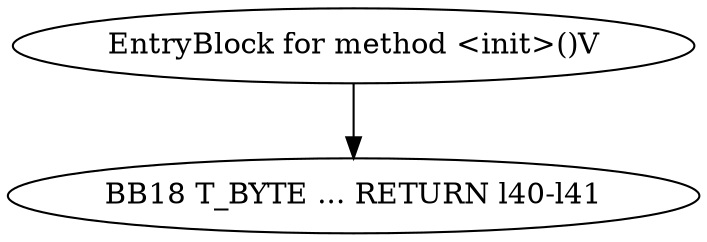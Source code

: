 digraph G {
  1 [ label="BB18 T_BYTE ... RETURN l40-l41" ];
  2 [ label="EntryBlock for method <init>()V" ];
  2 -> 1 [ label="" ];
}
